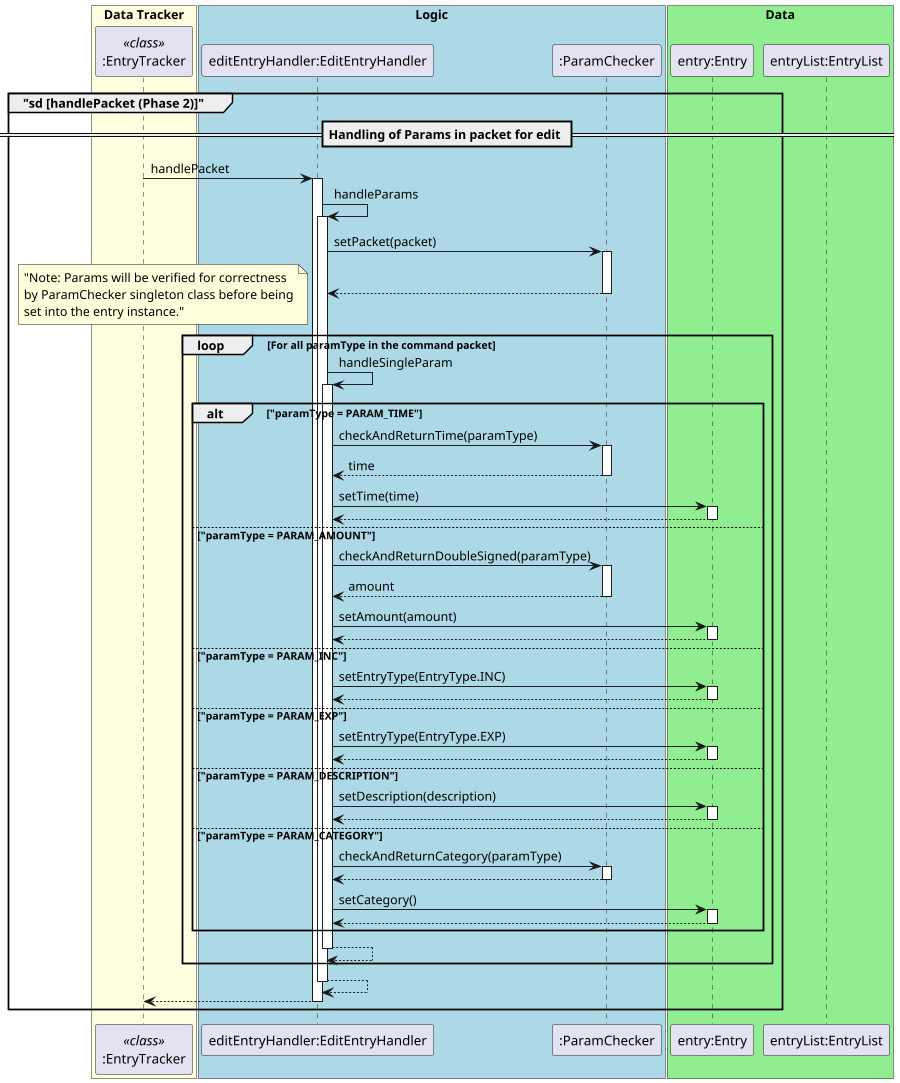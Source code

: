 @startuml
autoactivate on
scale 900 width
skinparam shadowing false
skinparam sequence {
ActorBorderColor white

ActorBackgroundColor white
ActorFontColor white
ActorFontSize 17
ActorFontName ""
}

box "Data Tracker" #LightYellow
participant ":EntryTracker" as entryTracker <<class>>
endBox

box "Logic" #LightBlue
participant "editEntryHandler:EditEntryHandler"
participant ":ParamChecker"
endBox

box "Data" #LightGreen
participant "entry:Entry"
participant "entryList:EntryList"
endBox
group "sd [handlePacket (Phase 2)]"
        == Handling of Params in packet for edit ==
        entryTracker -> "editEntryHandler:EditEntryHandler" : handlePacket
        "editEntryHandler:EditEntryHandler" -> "editEntryHandler:EditEntryHandler" : handleParams
            "editEntryHandler:EditEntryHandler" -> ":ParamChecker" : setPacket(packet)
            return
            loop For all paramType in the command packet
                note left: "Note: Params will be verified for correctness\nby ParamChecker singleton class before being\nset into the entry instance."
                "editEntryHandler:EditEntryHandler" -> "editEntryHandler:EditEntryHandler" : handleSingleParam
                    alt "paramType = PARAM_TIME"
                        "editEntryHandler:EditEntryHandler" ->":ParamChecker": checkAndReturnTime(paramType)
                        return time
                        "editEntryHandler:EditEntryHandler" -> "entry:Entry" : setTime(time)
                        return
                    else "paramType = PARAM_AMOUNT"
                        "editEntryHandler:EditEntryHandler" ->":ParamChecker": checkAndReturnDoubleSigned(paramType)
                        return amount
                        "editEntryHandler:EditEntryHandler" -> "entry:Entry" : setAmount(amount)
                        return
                    else "paramType = PARAM_INC"
                        "editEntryHandler:EditEntryHandler" -> "entry:Entry" : setEntryType(EntryType.INC)
                        return
                    else "paramType = PARAM_EXP"
                        "editEntryHandler:EditEntryHandler" -> "entry:Entry" : setEntryType(EntryType.EXP)
                        return
                    else "paramType = PARAM_DESCRIPTION"
                        "editEntryHandler:EditEntryHandler" -> "entry:Entry" : setDescription(description)
                        return
                    else "paramType = PARAM_CATEGORY"
                        "editEntryHandler:EditEntryHandler" ->":ParamChecker": checkAndReturnCategory(paramType)
                        return
                        "editEntryHandler:EditEntryHandler" -> "entry:Entry" : setCategory()
                        return
                    end
                return
            end
        return
        return
end



@enduml